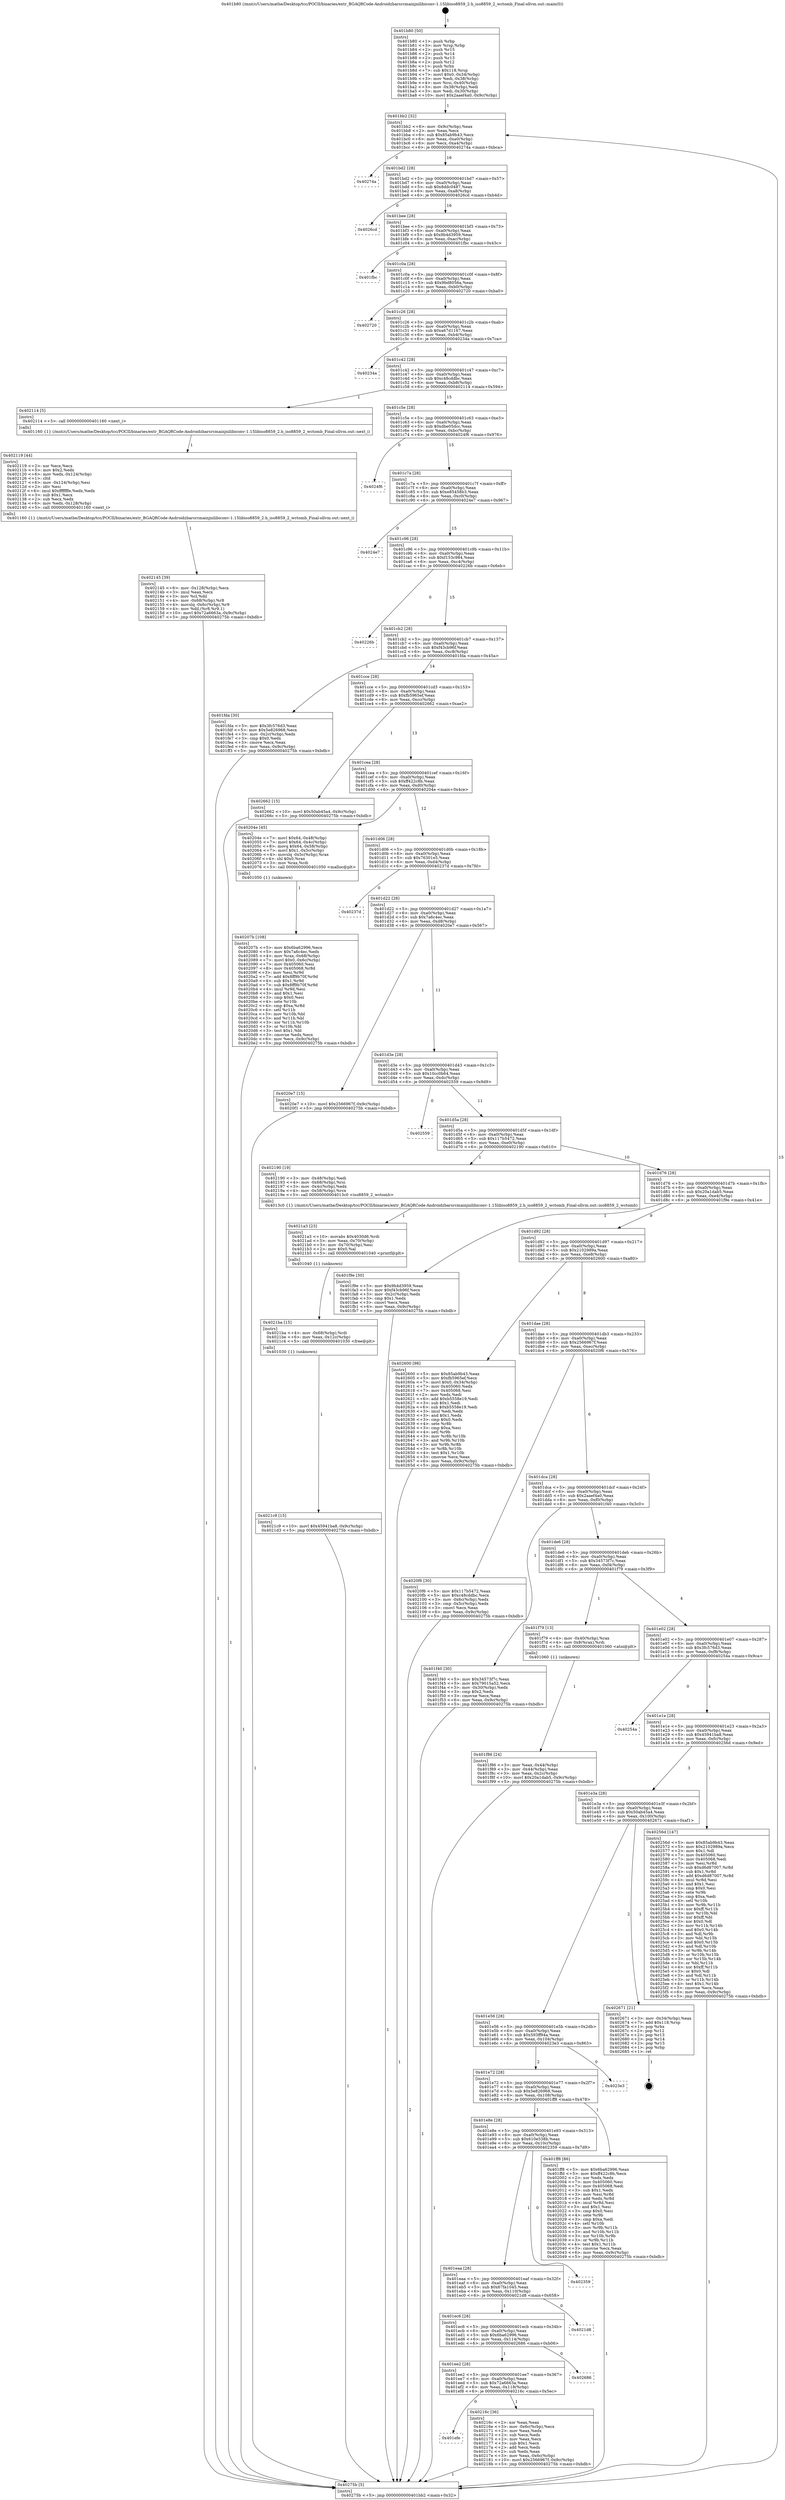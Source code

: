 digraph "0x401b80" {
  label = "0x401b80 (/mnt/c/Users/mathe/Desktop/tcc/POCII/binaries/extr_BGAQRCode-Androidzbarsrcmainjnilibiconv-1.15libiso8859_2.h_iso8859_2_wctomb_Final-ollvm.out::main(0))"
  labelloc = "t"
  node[shape=record]

  Entry [label="",width=0.3,height=0.3,shape=circle,fillcolor=black,style=filled]
  "0x401bb2" [label="{
     0x401bb2 [32]\l
     | [instrs]\l
     &nbsp;&nbsp;0x401bb2 \<+6\>: mov -0x9c(%rbp),%eax\l
     &nbsp;&nbsp;0x401bb8 \<+2\>: mov %eax,%ecx\l
     &nbsp;&nbsp;0x401bba \<+6\>: sub $0x85ab9b43,%ecx\l
     &nbsp;&nbsp;0x401bc0 \<+6\>: mov %eax,-0xa0(%rbp)\l
     &nbsp;&nbsp;0x401bc6 \<+6\>: mov %ecx,-0xa4(%rbp)\l
     &nbsp;&nbsp;0x401bcc \<+6\>: je 000000000040274a \<main+0xbca\>\l
  }"]
  "0x40274a" [label="{
     0x40274a\l
  }", style=dashed]
  "0x401bd2" [label="{
     0x401bd2 [28]\l
     | [instrs]\l
     &nbsp;&nbsp;0x401bd2 \<+5\>: jmp 0000000000401bd7 \<main+0x57\>\l
     &nbsp;&nbsp;0x401bd7 \<+6\>: mov -0xa0(%rbp),%eax\l
     &nbsp;&nbsp;0x401bdd \<+5\>: sub $0x8ddc0487,%eax\l
     &nbsp;&nbsp;0x401be2 \<+6\>: mov %eax,-0xa8(%rbp)\l
     &nbsp;&nbsp;0x401be8 \<+6\>: je 00000000004026cd \<main+0xb4d\>\l
  }"]
  Exit [label="",width=0.3,height=0.3,shape=circle,fillcolor=black,style=filled,peripheries=2]
  "0x4026cd" [label="{
     0x4026cd\l
  }", style=dashed]
  "0x401bee" [label="{
     0x401bee [28]\l
     | [instrs]\l
     &nbsp;&nbsp;0x401bee \<+5\>: jmp 0000000000401bf3 \<main+0x73\>\l
     &nbsp;&nbsp;0x401bf3 \<+6\>: mov -0xa0(%rbp),%eax\l
     &nbsp;&nbsp;0x401bf9 \<+5\>: sub $0x9b4d3959,%eax\l
     &nbsp;&nbsp;0x401bfe \<+6\>: mov %eax,-0xac(%rbp)\l
     &nbsp;&nbsp;0x401c04 \<+6\>: je 0000000000401fbc \<main+0x43c\>\l
  }"]
  "0x4021c9" [label="{
     0x4021c9 [15]\l
     | [instrs]\l
     &nbsp;&nbsp;0x4021c9 \<+10\>: movl $0x45941ba8,-0x9c(%rbp)\l
     &nbsp;&nbsp;0x4021d3 \<+5\>: jmp 000000000040275b \<main+0xbdb\>\l
  }"]
  "0x401fbc" [label="{
     0x401fbc\l
  }", style=dashed]
  "0x401c0a" [label="{
     0x401c0a [28]\l
     | [instrs]\l
     &nbsp;&nbsp;0x401c0a \<+5\>: jmp 0000000000401c0f \<main+0x8f\>\l
     &nbsp;&nbsp;0x401c0f \<+6\>: mov -0xa0(%rbp),%eax\l
     &nbsp;&nbsp;0x401c15 \<+5\>: sub $0x9bd8056a,%eax\l
     &nbsp;&nbsp;0x401c1a \<+6\>: mov %eax,-0xb0(%rbp)\l
     &nbsp;&nbsp;0x401c20 \<+6\>: je 0000000000402720 \<main+0xba0\>\l
  }"]
  "0x4021ba" [label="{
     0x4021ba [15]\l
     | [instrs]\l
     &nbsp;&nbsp;0x4021ba \<+4\>: mov -0x68(%rbp),%rdi\l
     &nbsp;&nbsp;0x4021be \<+6\>: mov %eax,-0x12c(%rbp)\l
     &nbsp;&nbsp;0x4021c4 \<+5\>: call 0000000000401030 \<free@plt\>\l
     | [calls]\l
     &nbsp;&nbsp;0x401030 \{1\} (unknown)\l
  }"]
  "0x402720" [label="{
     0x402720\l
  }", style=dashed]
  "0x401c26" [label="{
     0x401c26 [28]\l
     | [instrs]\l
     &nbsp;&nbsp;0x401c26 \<+5\>: jmp 0000000000401c2b \<main+0xab\>\l
     &nbsp;&nbsp;0x401c2b \<+6\>: mov -0xa0(%rbp),%eax\l
     &nbsp;&nbsp;0x401c31 \<+5\>: sub $0xa67d1167,%eax\l
     &nbsp;&nbsp;0x401c36 \<+6\>: mov %eax,-0xb4(%rbp)\l
     &nbsp;&nbsp;0x401c3c \<+6\>: je 000000000040234a \<main+0x7ca\>\l
  }"]
  "0x4021a3" [label="{
     0x4021a3 [23]\l
     | [instrs]\l
     &nbsp;&nbsp;0x4021a3 \<+10\>: movabs $0x4030d6,%rdi\l
     &nbsp;&nbsp;0x4021ad \<+3\>: mov %eax,-0x70(%rbp)\l
     &nbsp;&nbsp;0x4021b0 \<+3\>: mov -0x70(%rbp),%esi\l
     &nbsp;&nbsp;0x4021b3 \<+2\>: mov $0x0,%al\l
     &nbsp;&nbsp;0x4021b5 \<+5\>: call 0000000000401040 \<printf@plt\>\l
     | [calls]\l
     &nbsp;&nbsp;0x401040 \{1\} (unknown)\l
  }"]
  "0x40234a" [label="{
     0x40234a\l
  }", style=dashed]
  "0x401c42" [label="{
     0x401c42 [28]\l
     | [instrs]\l
     &nbsp;&nbsp;0x401c42 \<+5\>: jmp 0000000000401c47 \<main+0xc7\>\l
     &nbsp;&nbsp;0x401c47 \<+6\>: mov -0xa0(%rbp),%eax\l
     &nbsp;&nbsp;0x401c4d \<+5\>: sub $0xc48cddbc,%eax\l
     &nbsp;&nbsp;0x401c52 \<+6\>: mov %eax,-0xb8(%rbp)\l
     &nbsp;&nbsp;0x401c58 \<+6\>: je 0000000000402114 \<main+0x594\>\l
  }"]
  "0x401efe" [label="{
     0x401efe\l
  }", style=dashed]
  "0x402114" [label="{
     0x402114 [5]\l
     | [instrs]\l
     &nbsp;&nbsp;0x402114 \<+5\>: call 0000000000401160 \<next_i\>\l
     | [calls]\l
     &nbsp;&nbsp;0x401160 \{1\} (/mnt/c/Users/mathe/Desktop/tcc/POCII/binaries/extr_BGAQRCode-Androidzbarsrcmainjnilibiconv-1.15libiso8859_2.h_iso8859_2_wctomb_Final-ollvm.out::next_i)\l
  }"]
  "0x401c5e" [label="{
     0x401c5e [28]\l
     | [instrs]\l
     &nbsp;&nbsp;0x401c5e \<+5\>: jmp 0000000000401c63 \<main+0xe3\>\l
     &nbsp;&nbsp;0x401c63 \<+6\>: mov -0xa0(%rbp),%eax\l
     &nbsp;&nbsp;0x401c69 \<+5\>: sub $0xdbe05dcc,%eax\l
     &nbsp;&nbsp;0x401c6e \<+6\>: mov %eax,-0xbc(%rbp)\l
     &nbsp;&nbsp;0x401c74 \<+6\>: je 00000000004024f6 \<main+0x976\>\l
  }"]
  "0x40216c" [label="{
     0x40216c [36]\l
     | [instrs]\l
     &nbsp;&nbsp;0x40216c \<+2\>: xor %eax,%eax\l
     &nbsp;&nbsp;0x40216e \<+3\>: mov -0x6c(%rbp),%ecx\l
     &nbsp;&nbsp;0x402171 \<+2\>: mov %eax,%edx\l
     &nbsp;&nbsp;0x402173 \<+2\>: sub %ecx,%edx\l
     &nbsp;&nbsp;0x402175 \<+2\>: mov %eax,%ecx\l
     &nbsp;&nbsp;0x402177 \<+3\>: sub $0x1,%ecx\l
     &nbsp;&nbsp;0x40217a \<+2\>: add %ecx,%edx\l
     &nbsp;&nbsp;0x40217c \<+2\>: sub %edx,%eax\l
     &nbsp;&nbsp;0x40217e \<+3\>: mov %eax,-0x6c(%rbp)\l
     &nbsp;&nbsp;0x402181 \<+10\>: movl $0x2566967f,-0x9c(%rbp)\l
     &nbsp;&nbsp;0x40218b \<+5\>: jmp 000000000040275b \<main+0xbdb\>\l
  }"]
  "0x4024f6" [label="{
     0x4024f6\l
  }", style=dashed]
  "0x401c7a" [label="{
     0x401c7a [28]\l
     | [instrs]\l
     &nbsp;&nbsp;0x401c7a \<+5\>: jmp 0000000000401c7f \<main+0xff\>\l
     &nbsp;&nbsp;0x401c7f \<+6\>: mov -0xa0(%rbp),%eax\l
     &nbsp;&nbsp;0x401c85 \<+5\>: sub $0xe85458b3,%eax\l
     &nbsp;&nbsp;0x401c8a \<+6\>: mov %eax,-0xc0(%rbp)\l
     &nbsp;&nbsp;0x401c90 \<+6\>: je 00000000004024e7 \<main+0x967\>\l
  }"]
  "0x401ee2" [label="{
     0x401ee2 [28]\l
     | [instrs]\l
     &nbsp;&nbsp;0x401ee2 \<+5\>: jmp 0000000000401ee7 \<main+0x367\>\l
     &nbsp;&nbsp;0x401ee7 \<+6\>: mov -0xa0(%rbp),%eax\l
     &nbsp;&nbsp;0x401eed \<+5\>: sub $0x72a6663a,%eax\l
     &nbsp;&nbsp;0x401ef2 \<+6\>: mov %eax,-0x118(%rbp)\l
     &nbsp;&nbsp;0x401ef8 \<+6\>: je 000000000040216c \<main+0x5ec\>\l
  }"]
  "0x4024e7" [label="{
     0x4024e7\l
  }", style=dashed]
  "0x401c96" [label="{
     0x401c96 [28]\l
     | [instrs]\l
     &nbsp;&nbsp;0x401c96 \<+5\>: jmp 0000000000401c9b \<main+0x11b\>\l
     &nbsp;&nbsp;0x401c9b \<+6\>: mov -0xa0(%rbp),%eax\l
     &nbsp;&nbsp;0x401ca1 \<+5\>: sub $0xf153c984,%eax\l
     &nbsp;&nbsp;0x401ca6 \<+6\>: mov %eax,-0xc4(%rbp)\l
     &nbsp;&nbsp;0x401cac \<+6\>: je 000000000040226b \<main+0x6eb\>\l
  }"]
  "0x402686" [label="{
     0x402686\l
  }", style=dashed]
  "0x40226b" [label="{
     0x40226b\l
  }", style=dashed]
  "0x401cb2" [label="{
     0x401cb2 [28]\l
     | [instrs]\l
     &nbsp;&nbsp;0x401cb2 \<+5\>: jmp 0000000000401cb7 \<main+0x137\>\l
     &nbsp;&nbsp;0x401cb7 \<+6\>: mov -0xa0(%rbp),%eax\l
     &nbsp;&nbsp;0x401cbd \<+5\>: sub $0xf43cb96f,%eax\l
     &nbsp;&nbsp;0x401cc2 \<+6\>: mov %eax,-0xc8(%rbp)\l
     &nbsp;&nbsp;0x401cc8 \<+6\>: je 0000000000401fda \<main+0x45a\>\l
  }"]
  "0x401ec6" [label="{
     0x401ec6 [28]\l
     | [instrs]\l
     &nbsp;&nbsp;0x401ec6 \<+5\>: jmp 0000000000401ecb \<main+0x34b\>\l
     &nbsp;&nbsp;0x401ecb \<+6\>: mov -0xa0(%rbp),%eax\l
     &nbsp;&nbsp;0x401ed1 \<+5\>: sub $0x6ba62996,%eax\l
     &nbsp;&nbsp;0x401ed6 \<+6\>: mov %eax,-0x114(%rbp)\l
     &nbsp;&nbsp;0x401edc \<+6\>: je 0000000000402686 \<main+0xb06\>\l
  }"]
  "0x401fda" [label="{
     0x401fda [30]\l
     | [instrs]\l
     &nbsp;&nbsp;0x401fda \<+5\>: mov $0x3fc576d3,%eax\l
     &nbsp;&nbsp;0x401fdf \<+5\>: mov $0x5e826968,%ecx\l
     &nbsp;&nbsp;0x401fe4 \<+3\>: mov -0x2c(%rbp),%edx\l
     &nbsp;&nbsp;0x401fe7 \<+3\>: cmp $0x0,%edx\l
     &nbsp;&nbsp;0x401fea \<+3\>: cmove %ecx,%eax\l
     &nbsp;&nbsp;0x401fed \<+6\>: mov %eax,-0x9c(%rbp)\l
     &nbsp;&nbsp;0x401ff3 \<+5\>: jmp 000000000040275b \<main+0xbdb\>\l
  }"]
  "0x401cce" [label="{
     0x401cce [28]\l
     | [instrs]\l
     &nbsp;&nbsp;0x401cce \<+5\>: jmp 0000000000401cd3 \<main+0x153\>\l
     &nbsp;&nbsp;0x401cd3 \<+6\>: mov -0xa0(%rbp),%eax\l
     &nbsp;&nbsp;0x401cd9 \<+5\>: sub $0xfb5965ef,%eax\l
     &nbsp;&nbsp;0x401cde \<+6\>: mov %eax,-0xcc(%rbp)\l
     &nbsp;&nbsp;0x401ce4 \<+6\>: je 0000000000402662 \<main+0xae2\>\l
  }"]
  "0x4021d8" [label="{
     0x4021d8\l
  }", style=dashed]
  "0x402662" [label="{
     0x402662 [15]\l
     | [instrs]\l
     &nbsp;&nbsp;0x402662 \<+10\>: movl $0x50ab45a4,-0x9c(%rbp)\l
     &nbsp;&nbsp;0x40266c \<+5\>: jmp 000000000040275b \<main+0xbdb\>\l
  }"]
  "0x401cea" [label="{
     0x401cea [28]\l
     | [instrs]\l
     &nbsp;&nbsp;0x401cea \<+5\>: jmp 0000000000401cef \<main+0x16f\>\l
     &nbsp;&nbsp;0x401cef \<+6\>: mov -0xa0(%rbp),%eax\l
     &nbsp;&nbsp;0x401cf5 \<+5\>: sub $0xff422c8b,%eax\l
     &nbsp;&nbsp;0x401cfa \<+6\>: mov %eax,-0xd0(%rbp)\l
     &nbsp;&nbsp;0x401d00 \<+6\>: je 000000000040204e \<main+0x4ce\>\l
  }"]
  "0x401eaa" [label="{
     0x401eaa [28]\l
     | [instrs]\l
     &nbsp;&nbsp;0x401eaa \<+5\>: jmp 0000000000401eaf \<main+0x32f\>\l
     &nbsp;&nbsp;0x401eaf \<+6\>: mov -0xa0(%rbp),%eax\l
     &nbsp;&nbsp;0x401eb5 \<+5\>: sub $0x67fa1045,%eax\l
     &nbsp;&nbsp;0x401eba \<+6\>: mov %eax,-0x110(%rbp)\l
     &nbsp;&nbsp;0x401ec0 \<+6\>: je 00000000004021d8 \<main+0x658\>\l
  }"]
  "0x40204e" [label="{
     0x40204e [45]\l
     | [instrs]\l
     &nbsp;&nbsp;0x40204e \<+7\>: movl $0x64,-0x48(%rbp)\l
     &nbsp;&nbsp;0x402055 \<+7\>: movl $0x64,-0x4c(%rbp)\l
     &nbsp;&nbsp;0x40205c \<+8\>: movq $0x64,-0x58(%rbp)\l
     &nbsp;&nbsp;0x402064 \<+7\>: movl $0x1,-0x5c(%rbp)\l
     &nbsp;&nbsp;0x40206b \<+4\>: movslq -0x5c(%rbp),%rax\l
     &nbsp;&nbsp;0x40206f \<+4\>: shl $0x0,%rax\l
     &nbsp;&nbsp;0x402073 \<+3\>: mov %rax,%rdi\l
     &nbsp;&nbsp;0x402076 \<+5\>: call 0000000000401050 \<malloc@plt\>\l
     | [calls]\l
     &nbsp;&nbsp;0x401050 \{1\} (unknown)\l
  }"]
  "0x401d06" [label="{
     0x401d06 [28]\l
     | [instrs]\l
     &nbsp;&nbsp;0x401d06 \<+5\>: jmp 0000000000401d0b \<main+0x18b\>\l
     &nbsp;&nbsp;0x401d0b \<+6\>: mov -0xa0(%rbp),%eax\l
     &nbsp;&nbsp;0x401d11 \<+5\>: sub $0x76301e5,%eax\l
     &nbsp;&nbsp;0x401d16 \<+6\>: mov %eax,-0xd4(%rbp)\l
     &nbsp;&nbsp;0x401d1c \<+6\>: je 000000000040237d \<main+0x7fd\>\l
  }"]
  "0x402359" [label="{
     0x402359\l
  }", style=dashed]
  "0x40237d" [label="{
     0x40237d\l
  }", style=dashed]
  "0x401d22" [label="{
     0x401d22 [28]\l
     | [instrs]\l
     &nbsp;&nbsp;0x401d22 \<+5\>: jmp 0000000000401d27 \<main+0x1a7\>\l
     &nbsp;&nbsp;0x401d27 \<+6\>: mov -0xa0(%rbp),%eax\l
     &nbsp;&nbsp;0x401d2d \<+5\>: sub $0x7a6c4ec,%eax\l
     &nbsp;&nbsp;0x401d32 \<+6\>: mov %eax,-0xd8(%rbp)\l
     &nbsp;&nbsp;0x401d38 \<+6\>: je 00000000004020e7 \<main+0x567\>\l
  }"]
  "0x402145" [label="{
     0x402145 [39]\l
     | [instrs]\l
     &nbsp;&nbsp;0x402145 \<+6\>: mov -0x128(%rbp),%ecx\l
     &nbsp;&nbsp;0x40214b \<+3\>: imul %eax,%ecx\l
     &nbsp;&nbsp;0x40214e \<+3\>: mov %cl,%dil\l
     &nbsp;&nbsp;0x402151 \<+4\>: mov -0x68(%rbp),%r8\l
     &nbsp;&nbsp;0x402155 \<+4\>: movslq -0x6c(%rbp),%r9\l
     &nbsp;&nbsp;0x402159 \<+4\>: mov %dil,(%r8,%r9,1)\l
     &nbsp;&nbsp;0x40215d \<+10\>: movl $0x72a6663a,-0x9c(%rbp)\l
     &nbsp;&nbsp;0x402167 \<+5\>: jmp 000000000040275b \<main+0xbdb\>\l
  }"]
  "0x4020e7" [label="{
     0x4020e7 [15]\l
     | [instrs]\l
     &nbsp;&nbsp;0x4020e7 \<+10\>: movl $0x2566967f,-0x9c(%rbp)\l
     &nbsp;&nbsp;0x4020f1 \<+5\>: jmp 000000000040275b \<main+0xbdb\>\l
  }"]
  "0x401d3e" [label="{
     0x401d3e [28]\l
     | [instrs]\l
     &nbsp;&nbsp;0x401d3e \<+5\>: jmp 0000000000401d43 \<main+0x1c3\>\l
     &nbsp;&nbsp;0x401d43 \<+6\>: mov -0xa0(%rbp),%eax\l
     &nbsp;&nbsp;0x401d49 \<+5\>: sub $0x10cc0b64,%eax\l
     &nbsp;&nbsp;0x401d4e \<+6\>: mov %eax,-0xdc(%rbp)\l
     &nbsp;&nbsp;0x401d54 \<+6\>: je 0000000000402559 \<main+0x9d9\>\l
  }"]
  "0x402119" [label="{
     0x402119 [44]\l
     | [instrs]\l
     &nbsp;&nbsp;0x402119 \<+2\>: xor %ecx,%ecx\l
     &nbsp;&nbsp;0x40211b \<+5\>: mov $0x2,%edx\l
     &nbsp;&nbsp;0x402120 \<+6\>: mov %edx,-0x124(%rbp)\l
     &nbsp;&nbsp;0x402126 \<+1\>: cltd\l
     &nbsp;&nbsp;0x402127 \<+6\>: mov -0x124(%rbp),%esi\l
     &nbsp;&nbsp;0x40212d \<+2\>: idiv %esi\l
     &nbsp;&nbsp;0x40212f \<+6\>: imul $0xfffffffe,%edx,%edx\l
     &nbsp;&nbsp;0x402135 \<+3\>: sub $0x1,%ecx\l
     &nbsp;&nbsp;0x402138 \<+2\>: sub %ecx,%edx\l
     &nbsp;&nbsp;0x40213a \<+6\>: mov %edx,-0x128(%rbp)\l
     &nbsp;&nbsp;0x402140 \<+5\>: call 0000000000401160 \<next_i\>\l
     | [calls]\l
     &nbsp;&nbsp;0x401160 \{1\} (/mnt/c/Users/mathe/Desktop/tcc/POCII/binaries/extr_BGAQRCode-Androidzbarsrcmainjnilibiconv-1.15libiso8859_2.h_iso8859_2_wctomb_Final-ollvm.out::next_i)\l
  }"]
  "0x402559" [label="{
     0x402559\l
  }", style=dashed]
  "0x401d5a" [label="{
     0x401d5a [28]\l
     | [instrs]\l
     &nbsp;&nbsp;0x401d5a \<+5\>: jmp 0000000000401d5f \<main+0x1df\>\l
     &nbsp;&nbsp;0x401d5f \<+6\>: mov -0xa0(%rbp),%eax\l
     &nbsp;&nbsp;0x401d65 \<+5\>: sub $0x117b5472,%eax\l
     &nbsp;&nbsp;0x401d6a \<+6\>: mov %eax,-0xe0(%rbp)\l
     &nbsp;&nbsp;0x401d70 \<+6\>: je 0000000000402190 \<main+0x610\>\l
  }"]
  "0x40207b" [label="{
     0x40207b [108]\l
     | [instrs]\l
     &nbsp;&nbsp;0x40207b \<+5\>: mov $0x6ba62996,%ecx\l
     &nbsp;&nbsp;0x402080 \<+5\>: mov $0x7a6c4ec,%edx\l
     &nbsp;&nbsp;0x402085 \<+4\>: mov %rax,-0x68(%rbp)\l
     &nbsp;&nbsp;0x402089 \<+7\>: movl $0x0,-0x6c(%rbp)\l
     &nbsp;&nbsp;0x402090 \<+7\>: mov 0x405060,%esi\l
     &nbsp;&nbsp;0x402097 \<+8\>: mov 0x405068,%r8d\l
     &nbsp;&nbsp;0x40209f \<+3\>: mov %esi,%r9d\l
     &nbsp;&nbsp;0x4020a2 \<+7\>: add $0x8ff9b70f,%r9d\l
     &nbsp;&nbsp;0x4020a9 \<+4\>: sub $0x1,%r9d\l
     &nbsp;&nbsp;0x4020ad \<+7\>: sub $0x8ff9b70f,%r9d\l
     &nbsp;&nbsp;0x4020b4 \<+4\>: imul %r9d,%esi\l
     &nbsp;&nbsp;0x4020b8 \<+3\>: and $0x1,%esi\l
     &nbsp;&nbsp;0x4020bb \<+3\>: cmp $0x0,%esi\l
     &nbsp;&nbsp;0x4020be \<+4\>: sete %r10b\l
     &nbsp;&nbsp;0x4020c2 \<+4\>: cmp $0xa,%r8d\l
     &nbsp;&nbsp;0x4020c6 \<+4\>: setl %r11b\l
     &nbsp;&nbsp;0x4020ca \<+3\>: mov %r10b,%bl\l
     &nbsp;&nbsp;0x4020cd \<+3\>: and %r11b,%bl\l
     &nbsp;&nbsp;0x4020d0 \<+3\>: xor %r11b,%r10b\l
     &nbsp;&nbsp;0x4020d3 \<+3\>: or %r10b,%bl\l
     &nbsp;&nbsp;0x4020d6 \<+3\>: test $0x1,%bl\l
     &nbsp;&nbsp;0x4020d9 \<+3\>: cmovne %edx,%ecx\l
     &nbsp;&nbsp;0x4020dc \<+6\>: mov %ecx,-0x9c(%rbp)\l
     &nbsp;&nbsp;0x4020e2 \<+5\>: jmp 000000000040275b \<main+0xbdb\>\l
  }"]
  "0x402190" [label="{
     0x402190 [19]\l
     | [instrs]\l
     &nbsp;&nbsp;0x402190 \<+3\>: mov -0x48(%rbp),%edi\l
     &nbsp;&nbsp;0x402193 \<+4\>: mov -0x68(%rbp),%rsi\l
     &nbsp;&nbsp;0x402197 \<+3\>: mov -0x4c(%rbp),%edx\l
     &nbsp;&nbsp;0x40219a \<+4\>: mov -0x58(%rbp),%rcx\l
     &nbsp;&nbsp;0x40219e \<+5\>: call 00000000004013c0 \<iso8859_2_wctomb\>\l
     | [calls]\l
     &nbsp;&nbsp;0x4013c0 \{1\} (/mnt/c/Users/mathe/Desktop/tcc/POCII/binaries/extr_BGAQRCode-Androidzbarsrcmainjnilibiconv-1.15libiso8859_2.h_iso8859_2_wctomb_Final-ollvm.out::iso8859_2_wctomb)\l
  }"]
  "0x401d76" [label="{
     0x401d76 [28]\l
     | [instrs]\l
     &nbsp;&nbsp;0x401d76 \<+5\>: jmp 0000000000401d7b \<main+0x1fb\>\l
     &nbsp;&nbsp;0x401d7b \<+6\>: mov -0xa0(%rbp),%eax\l
     &nbsp;&nbsp;0x401d81 \<+5\>: sub $0x20a1dab5,%eax\l
     &nbsp;&nbsp;0x401d86 \<+6\>: mov %eax,-0xe4(%rbp)\l
     &nbsp;&nbsp;0x401d8c \<+6\>: je 0000000000401f9e \<main+0x41e\>\l
  }"]
  "0x401e8e" [label="{
     0x401e8e [28]\l
     | [instrs]\l
     &nbsp;&nbsp;0x401e8e \<+5\>: jmp 0000000000401e93 \<main+0x313\>\l
     &nbsp;&nbsp;0x401e93 \<+6\>: mov -0xa0(%rbp),%eax\l
     &nbsp;&nbsp;0x401e99 \<+5\>: sub $0x610e538b,%eax\l
     &nbsp;&nbsp;0x401e9e \<+6\>: mov %eax,-0x10c(%rbp)\l
     &nbsp;&nbsp;0x401ea4 \<+6\>: je 0000000000402359 \<main+0x7d9\>\l
  }"]
  "0x401f9e" [label="{
     0x401f9e [30]\l
     | [instrs]\l
     &nbsp;&nbsp;0x401f9e \<+5\>: mov $0x9b4d3959,%eax\l
     &nbsp;&nbsp;0x401fa3 \<+5\>: mov $0xf43cb96f,%ecx\l
     &nbsp;&nbsp;0x401fa8 \<+3\>: mov -0x2c(%rbp),%edx\l
     &nbsp;&nbsp;0x401fab \<+3\>: cmp $0x1,%edx\l
     &nbsp;&nbsp;0x401fae \<+3\>: cmovl %ecx,%eax\l
     &nbsp;&nbsp;0x401fb1 \<+6\>: mov %eax,-0x9c(%rbp)\l
     &nbsp;&nbsp;0x401fb7 \<+5\>: jmp 000000000040275b \<main+0xbdb\>\l
  }"]
  "0x401d92" [label="{
     0x401d92 [28]\l
     | [instrs]\l
     &nbsp;&nbsp;0x401d92 \<+5\>: jmp 0000000000401d97 \<main+0x217\>\l
     &nbsp;&nbsp;0x401d97 \<+6\>: mov -0xa0(%rbp),%eax\l
     &nbsp;&nbsp;0x401d9d \<+5\>: sub $0x2102989a,%eax\l
     &nbsp;&nbsp;0x401da2 \<+6\>: mov %eax,-0xe8(%rbp)\l
     &nbsp;&nbsp;0x401da8 \<+6\>: je 0000000000402600 \<main+0xa80\>\l
  }"]
  "0x401ff8" [label="{
     0x401ff8 [86]\l
     | [instrs]\l
     &nbsp;&nbsp;0x401ff8 \<+5\>: mov $0x6ba62996,%eax\l
     &nbsp;&nbsp;0x401ffd \<+5\>: mov $0xff422c8b,%ecx\l
     &nbsp;&nbsp;0x402002 \<+2\>: xor %edx,%edx\l
     &nbsp;&nbsp;0x402004 \<+7\>: mov 0x405060,%esi\l
     &nbsp;&nbsp;0x40200b \<+7\>: mov 0x405068,%edi\l
     &nbsp;&nbsp;0x402012 \<+3\>: sub $0x1,%edx\l
     &nbsp;&nbsp;0x402015 \<+3\>: mov %esi,%r8d\l
     &nbsp;&nbsp;0x402018 \<+3\>: add %edx,%r8d\l
     &nbsp;&nbsp;0x40201b \<+4\>: imul %r8d,%esi\l
     &nbsp;&nbsp;0x40201f \<+3\>: and $0x1,%esi\l
     &nbsp;&nbsp;0x402022 \<+3\>: cmp $0x0,%esi\l
     &nbsp;&nbsp;0x402025 \<+4\>: sete %r9b\l
     &nbsp;&nbsp;0x402029 \<+3\>: cmp $0xa,%edi\l
     &nbsp;&nbsp;0x40202c \<+4\>: setl %r10b\l
     &nbsp;&nbsp;0x402030 \<+3\>: mov %r9b,%r11b\l
     &nbsp;&nbsp;0x402033 \<+3\>: and %r10b,%r11b\l
     &nbsp;&nbsp;0x402036 \<+3\>: xor %r10b,%r9b\l
     &nbsp;&nbsp;0x402039 \<+3\>: or %r9b,%r11b\l
     &nbsp;&nbsp;0x40203c \<+4\>: test $0x1,%r11b\l
     &nbsp;&nbsp;0x402040 \<+3\>: cmovne %ecx,%eax\l
     &nbsp;&nbsp;0x402043 \<+6\>: mov %eax,-0x9c(%rbp)\l
     &nbsp;&nbsp;0x402049 \<+5\>: jmp 000000000040275b \<main+0xbdb\>\l
  }"]
  "0x402600" [label="{
     0x402600 [98]\l
     | [instrs]\l
     &nbsp;&nbsp;0x402600 \<+5\>: mov $0x85ab9b43,%eax\l
     &nbsp;&nbsp;0x402605 \<+5\>: mov $0xfb5965ef,%ecx\l
     &nbsp;&nbsp;0x40260a \<+7\>: movl $0x0,-0x34(%rbp)\l
     &nbsp;&nbsp;0x402611 \<+7\>: mov 0x405060,%edx\l
     &nbsp;&nbsp;0x402618 \<+7\>: mov 0x405068,%esi\l
     &nbsp;&nbsp;0x40261f \<+2\>: mov %edx,%edi\l
     &nbsp;&nbsp;0x402621 \<+6\>: add $0xb5558e19,%edi\l
     &nbsp;&nbsp;0x402627 \<+3\>: sub $0x1,%edi\l
     &nbsp;&nbsp;0x40262a \<+6\>: sub $0xb5558e19,%edi\l
     &nbsp;&nbsp;0x402630 \<+3\>: imul %edi,%edx\l
     &nbsp;&nbsp;0x402633 \<+3\>: and $0x1,%edx\l
     &nbsp;&nbsp;0x402636 \<+3\>: cmp $0x0,%edx\l
     &nbsp;&nbsp;0x402639 \<+4\>: sete %r8b\l
     &nbsp;&nbsp;0x40263d \<+3\>: cmp $0xa,%esi\l
     &nbsp;&nbsp;0x402640 \<+4\>: setl %r9b\l
     &nbsp;&nbsp;0x402644 \<+3\>: mov %r8b,%r10b\l
     &nbsp;&nbsp;0x402647 \<+3\>: and %r9b,%r10b\l
     &nbsp;&nbsp;0x40264a \<+3\>: xor %r9b,%r8b\l
     &nbsp;&nbsp;0x40264d \<+3\>: or %r8b,%r10b\l
     &nbsp;&nbsp;0x402650 \<+4\>: test $0x1,%r10b\l
     &nbsp;&nbsp;0x402654 \<+3\>: cmovne %ecx,%eax\l
     &nbsp;&nbsp;0x402657 \<+6\>: mov %eax,-0x9c(%rbp)\l
     &nbsp;&nbsp;0x40265d \<+5\>: jmp 000000000040275b \<main+0xbdb\>\l
  }"]
  "0x401dae" [label="{
     0x401dae [28]\l
     | [instrs]\l
     &nbsp;&nbsp;0x401dae \<+5\>: jmp 0000000000401db3 \<main+0x233\>\l
     &nbsp;&nbsp;0x401db3 \<+6\>: mov -0xa0(%rbp),%eax\l
     &nbsp;&nbsp;0x401db9 \<+5\>: sub $0x2566967f,%eax\l
     &nbsp;&nbsp;0x401dbe \<+6\>: mov %eax,-0xec(%rbp)\l
     &nbsp;&nbsp;0x401dc4 \<+6\>: je 00000000004020f6 \<main+0x576\>\l
  }"]
  "0x401e72" [label="{
     0x401e72 [28]\l
     | [instrs]\l
     &nbsp;&nbsp;0x401e72 \<+5\>: jmp 0000000000401e77 \<main+0x2f7\>\l
     &nbsp;&nbsp;0x401e77 \<+6\>: mov -0xa0(%rbp),%eax\l
     &nbsp;&nbsp;0x401e7d \<+5\>: sub $0x5e826968,%eax\l
     &nbsp;&nbsp;0x401e82 \<+6\>: mov %eax,-0x108(%rbp)\l
     &nbsp;&nbsp;0x401e88 \<+6\>: je 0000000000401ff8 \<main+0x478\>\l
  }"]
  "0x4020f6" [label="{
     0x4020f6 [30]\l
     | [instrs]\l
     &nbsp;&nbsp;0x4020f6 \<+5\>: mov $0x117b5472,%eax\l
     &nbsp;&nbsp;0x4020fb \<+5\>: mov $0xc48cddbc,%ecx\l
     &nbsp;&nbsp;0x402100 \<+3\>: mov -0x6c(%rbp),%edx\l
     &nbsp;&nbsp;0x402103 \<+3\>: cmp -0x5c(%rbp),%edx\l
     &nbsp;&nbsp;0x402106 \<+3\>: cmovl %ecx,%eax\l
     &nbsp;&nbsp;0x402109 \<+6\>: mov %eax,-0x9c(%rbp)\l
     &nbsp;&nbsp;0x40210f \<+5\>: jmp 000000000040275b \<main+0xbdb\>\l
  }"]
  "0x401dca" [label="{
     0x401dca [28]\l
     | [instrs]\l
     &nbsp;&nbsp;0x401dca \<+5\>: jmp 0000000000401dcf \<main+0x24f\>\l
     &nbsp;&nbsp;0x401dcf \<+6\>: mov -0xa0(%rbp),%eax\l
     &nbsp;&nbsp;0x401dd5 \<+5\>: sub $0x2aaef4a0,%eax\l
     &nbsp;&nbsp;0x401dda \<+6\>: mov %eax,-0xf0(%rbp)\l
     &nbsp;&nbsp;0x401de0 \<+6\>: je 0000000000401f40 \<main+0x3c0\>\l
  }"]
  "0x4023e3" [label="{
     0x4023e3\l
  }", style=dashed]
  "0x401f40" [label="{
     0x401f40 [30]\l
     | [instrs]\l
     &nbsp;&nbsp;0x401f40 \<+5\>: mov $0x34573f7c,%eax\l
     &nbsp;&nbsp;0x401f45 \<+5\>: mov $0x79015a52,%ecx\l
     &nbsp;&nbsp;0x401f4a \<+3\>: mov -0x30(%rbp),%edx\l
     &nbsp;&nbsp;0x401f4d \<+3\>: cmp $0x2,%edx\l
     &nbsp;&nbsp;0x401f50 \<+3\>: cmovne %ecx,%eax\l
     &nbsp;&nbsp;0x401f53 \<+6\>: mov %eax,-0x9c(%rbp)\l
     &nbsp;&nbsp;0x401f59 \<+5\>: jmp 000000000040275b \<main+0xbdb\>\l
  }"]
  "0x401de6" [label="{
     0x401de6 [28]\l
     | [instrs]\l
     &nbsp;&nbsp;0x401de6 \<+5\>: jmp 0000000000401deb \<main+0x26b\>\l
     &nbsp;&nbsp;0x401deb \<+6\>: mov -0xa0(%rbp),%eax\l
     &nbsp;&nbsp;0x401df1 \<+5\>: sub $0x34573f7c,%eax\l
     &nbsp;&nbsp;0x401df6 \<+6\>: mov %eax,-0xf4(%rbp)\l
     &nbsp;&nbsp;0x401dfc \<+6\>: je 0000000000401f79 \<main+0x3f9\>\l
  }"]
  "0x40275b" [label="{
     0x40275b [5]\l
     | [instrs]\l
     &nbsp;&nbsp;0x40275b \<+5\>: jmp 0000000000401bb2 \<main+0x32\>\l
  }"]
  "0x401b80" [label="{
     0x401b80 [50]\l
     | [instrs]\l
     &nbsp;&nbsp;0x401b80 \<+1\>: push %rbp\l
     &nbsp;&nbsp;0x401b81 \<+3\>: mov %rsp,%rbp\l
     &nbsp;&nbsp;0x401b84 \<+2\>: push %r15\l
     &nbsp;&nbsp;0x401b86 \<+2\>: push %r14\l
     &nbsp;&nbsp;0x401b88 \<+2\>: push %r13\l
     &nbsp;&nbsp;0x401b8a \<+2\>: push %r12\l
     &nbsp;&nbsp;0x401b8c \<+1\>: push %rbx\l
     &nbsp;&nbsp;0x401b8d \<+7\>: sub $0x118,%rsp\l
     &nbsp;&nbsp;0x401b94 \<+7\>: movl $0x0,-0x34(%rbp)\l
     &nbsp;&nbsp;0x401b9b \<+3\>: mov %edi,-0x38(%rbp)\l
     &nbsp;&nbsp;0x401b9e \<+4\>: mov %rsi,-0x40(%rbp)\l
     &nbsp;&nbsp;0x401ba2 \<+3\>: mov -0x38(%rbp),%edi\l
     &nbsp;&nbsp;0x401ba5 \<+3\>: mov %edi,-0x30(%rbp)\l
     &nbsp;&nbsp;0x401ba8 \<+10\>: movl $0x2aaef4a0,-0x9c(%rbp)\l
  }"]
  "0x401e56" [label="{
     0x401e56 [28]\l
     | [instrs]\l
     &nbsp;&nbsp;0x401e56 \<+5\>: jmp 0000000000401e5b \<main+0x2db\>\l
     &nbsp;&nbsp;0x401e5b \<+6\>: mov -0xa0(%rbp),%eax\l
     &nbsp;&nbsp;0x401e61 \<+5\>: sub $0x593ff94a,%eax\l
     &nbsp;&nbsp;0x401e66 \<+6\>: mov %eax,-0x104(%rbp)\l
     &nbsp;&nbsp;0x401e6c \<+6\>: je 00000000004023e3 \<main+0x863\>\l
  }"]
  "0x401f79" [label="{
     0x401f79 [13]\l
     | [instrs]\l
     &nbsp;&nbsp;0x401f79 \<+4\>: mov -0x40(%rbp),%rax\l
     &nbsp;&nbsp;0x401f7d \<+4\>: mov 0x8(%rax),%rdi\l
     &nbsp;&nbsp;0x401f81 \<+5\>: call 0000000000401060 \<atoi@plt\>\l
     | [calls]\l
     &nbsp;&nbsp;0x401060 \{1\} (unknown)\l
  }"]
  "0x401e02" [label="{
     0x401e02 [28]\l
     | [instrs]\l
     &nbsp;&nbsp;0x401e02 \<+5\>: jmp 0000000000401e07 \<main+0x287\>\l
     &nbsp;&nbsp;0x401e07 \<+6\>: mov -0xa0(%rbp),%eax\l
     &nbsp;&nbsp;0x401e0d \<+5\>: sub $0x3fc576d3,%eax\l
     &nbsp;&nbsp;0x401e12 \<+6\>: mov %eax,-0xf8(%rbp)\l
     &nbsp;&nbsp;0x401e18 \<+6\>: je 000000000040254a \<main+0x9ca\>\l
  }"]
  "0x401f86" [label="{
     0x401f86 [24]\l
     | [instrs]\l
     &nbsp;&nbsp;0x401f86 \<+3\>: mov %eax,-0x44(%rbp)\l
     &nbsp;&nbsp;0x401f89 \<+3\>: mov -0x44(%rbp),%eax\l
     &nbsp;&nbsp;0x401f8c \<+3\>: mov %eax,-0x2c(%rbp)\l
     &nbsp;&nbsp;0x401f8f \<+10\>: movl $0x20a1dab5,-0x9c(%rbp)\l
     &nbsp;&nbsp;0x401f99 \<+5\>: jmp 000000000040275b \<main+0xbdb\>\l
  }"]
  "0x402671" [label="{
     0x402671 [21]\l
     | [instrs]\l
     &nbsp;&nbsp;0x402671 \<+3\>: mov -0x34(%rbp),%eax\l
     &nbsp;&nbsp;0x402674 \<+7\>: add $0x118,%rsp\l
     &nbsp;&nbsp;0x40267b \<+1\>: pop %rbx\l
     &nbsp;&nbsp;0x40267c \<+2\>: pop %r12\l
     &nbsp;&nbsp;0x40267e \<+2\>: pop %r13\l
     &nbsp;&nbsp;0x402680 \<+2\>: pop %r14\l
     &nbsp;&nbsp;0x402682 \<+2\>: pop %r15\l
     &nbsp;&nbsp;0x402684 \<+1\>: pop %rbp\l
     &nbsp;&nbsp;0x402685 \<+1\>: ret\l
  }"]
  "0x40254a" [label="{
     0x40254a\l
  }", style=dashed]
  "0x401e1e" [label="{
     0x401e1e [28]\l
     | [instrs]\l
     &nbsp;&nbsp;0x401e1e \<+5\>: jmp 0000000000401e23 \<main+0x2a3\>\l
     &nbsp;&nbsp;0x401e23 \<+6\>: mov -0xa0(%rbp),%eax\l
     &nbsp;&nbsp;0x401e29 \<+5\>: sub $0x45941ba8,%eax\l
     &nbsp;&nbsp;0x401e2e \<+6\>: mov %eax,-0xfc(%rbp)\l
     &nbsp;&nbsp;0x401e34 \<+6\>: je 000000000040256d \<main+0x9ed\>\l
  }"]
  "0x401e3a" [label="{
     0x401e3a [28]\l
     | [instrs]\l
     &nbsp;&nbsp;0x401e3a \<+5\>: jmp 0000000000401e3f \<main+0x2bf\>\l
     &nbsp;&nbsp;0x401e3f \<+6\>: mov -0xa0(%rbp),%eax\l
     &nbsp;&nbsp;0x401e45 \<+5\>: sub $0x50ab45a4,%eax\l
     &nbsp;&nbsp;0x401e4a \<+6\>: mov %eax,-0x100(%rbp)\l
     &nbsp;&nbsp;0x401e50 \<+6\>: je 0000000000402671 \<main+0xaf1\>\l
  }"]
  "0x40256d" [label="{
     0x40256d [147]\l
     | [instrs]\l
     &nbsp;&nbsp;0x40256d \<+5\>: mov $0x85ab9b43,%eax\l
     &nbsp;&nbsp;0x402572 \<+5\>: mov $0x2102989a,%ecx\l
     &nbsp;&nbsp;0x402577 \<+2\>: mov $0x1,%dl\l
     &nbsp;&nbsp;0x402579 \<+7\>: mov 0x405060,%esi\l
     &nbsp;&nbsp;0x402580 \<+7\>: mov 0x405068,%edi\l
     &nbsp;&nbsp;0x402587 \<+3\>: mov %esi,%r8d\l
     &nbsp;&nbsp;0x40258a \<+7\>: sub $0xd6d87007,%r8d\l
     &nbsp;&nbsp;0x402591 \<+4\>: sub $0x1,%r8d\l
     &nbsp;&nbsp;0x402595 \<+7\>: add $0xd6d87007,%r8d\l
     &nbsp;&nbsp;0x40259c \<+4\>: imul %r8d,%esi\l
     &nbsp;&nbsp;0x4025a0 \<+3\>: and $0x1,%esi\l
     &nbsp;&nbsp;0x4025a3 \<+3\>: cmp $0x0,%esi\l
     &nbsp;&nbsp;0x4025a6 \<+4\>: sete %r9b\l
     &nbsp;&nbsp;0x4025aa \<+3\>: cmp $0xa,%edi\l
     &nbsp;&nbsp;0x4025ad \<+4\>: setl %r10b\l
     &nbsp;&nbsp;0x4025b1 \<+3\>: mov %r9b,%r11b\l
     &nbsp;&nbsp;0x4025b4 \<+4\>: xor $0xff,%r11b\l
     &nbsp;&nbsp;0x4025b8 \<+3\>: mov %r10b,%bl\l
     &nbsp;&nbsp;0x4025bb \<+3\>: xor $0xff,%bl\l
     &nbsp;&nbsp;0x4025be \<+3\>: xor $0x0,%dl\l
     &nbsp;&nbsp;0x4025c1 \<+3\>: mov %r11b,%r14b\l
     &nbsp;&nbsp;0x4025c4 \<+4\>: and $0x0,%r14b\l
     &nbsp;&nbsp;0x4025c8 \<+3\>: and %dl,%r9b\l
     &nbsp;&nbsp;0x4025cb \<+3\>: mov %bl,%r15b\l
     &nbsp;&nbsp;0x4025ce \<+4\>: and $0x0,%r15b\l
     &nbsp;&nbsp;0x4025d2 \<+3\>: and %dl,%r10b\l
     &nbsp;&nbsp;0x4025d5 \<+3\>: or %r9b,%r14b\l
     &nbsp;&nbsp;0x4025d8 \<+3\>: or %r10b,%r15b\l
     &nbsp;&nbsp;0x4025db \<+3\>: xor %r15b,%r14b\l
     &nbsp;&nbsp;0x4025de \<+3\>: or %bl,%r11b\l
     &nbsp;&nbsp;0x4025e1 \<+4\>: xor $0xff,%r11b\l
     &nbsp;&nbsp;0x4025e5 \<+3\>: or $0x0,%dl\l
     &nbsp;&nbsp;0x4025e8 \<+3\>: and %dl,%r11b\l
     &nbsp;&nbsp;0x4025eb \<+3\>: or %r11b,%r14b\l
     &nbsp;&nbsp;0x4025ee \<+4\>: test $0x1,%r14b\l
     &nbsp;&nbsp;0x4025f2 \<+3\>: cmovne %ecx,%eax\l
     &nbsp;&nbsp;0x4025f5 \<+6\>: mov %eax,-0x9c(%rbp)\l
     &nbsp;&nbsp;0x4025fb \<+5\>: jmp 000000000040275b \<main+0xbdb\>\l
  }"]
  Entry -> "0x401b80" [label=" 1"]
  "0x401bb2" -> "0x40274a" [label=" 0"]
  "0x401bb2" -> "0x401bd2" [label=" 16"]
  "0x402671" -> Exit [label=" 1"]
  "0x401bd2" -> "0x4026cd" [label=" 0"]
  "0x401bd2" -> "0x401bee" [label=" 16"]
  "0x402662" -> "0x40275b" [label=" 1"]
  "0x401bee" -> "0x401fbc" [label=" 0"]
  "0x401bee" -> "0x401c0a" [label=" 16"]
  "0x402600" -> "0x40275b" [label=" 1"]
  "0x401c0a" -> "0x402720" [label=" 0"]
  "0x401c0a" -> "0x401c26" [label=" 16"]
  "0x40256d" -> "0x40275b" [label=" 1"]
  "0x401c26" -> "0x40234a" [label=" 0"]
  "0x401c26" -> "0x401c42" [label=" 16"]
  "0x4021c9" -> "0x40275b" [label=" 1"]
  "0x401c42" -> "0x402114" [label=" 1"]
  "0x401c42" -> "0x401c5e" [label=" 15"]
  "0x4021ba" -> "0x4021c9" [label=" 1"]
  "0x401c5e" -> "0x4024f6" [label=" 0"]
  "0x401c5e" -> "0x401c7a" [label=" 15"]
  "0x4021a3" -> "0x4021ba" [label=" 1"]
  "0x401c7a" -> "0x4024e7" [label=" 0"]
  "0x401c7a" -> "0x401c96" [label=" 15"]
  "0x40216c" -> "0x40275b" [label=" 1"]
  "0x401c96" -> "0x40226b" [label=" 0"]
  "0x401c96" -> "0x401cb2" [label=" 15"]
  "0x401ee2" -> "0x401efe" [label=" 0"]
  "0x401cb2" -> "0x401fda" [label=" 1"]
  "0x401cb2" -> "0x401cce" [label=" 14"]
  "0x402190" -> "0x4021a3" [label=" 1"]
  "0x401cce" -> "0x402662" [label=" 1"]
  "0x401cce" -> "0x401cea" [label=" 13"]
  "0x401ec6" -> "0x401ee2" [label=" 1"]
  "0x401cea" -> "0x40204e" [label=" 1"]
  "0x401cea" -> "0x401d06" [label=" 12"]
  "0x401ee2" -> "0x40216c" [label=" 1"]
  "0x401d06" -> "0x40237d" [label=" 0"]
  "0x401d06" -> "0x401d22" [label=" 12"]
  "0x401eaa" -> "0x401ec6" [label=" 1"]
  "0x401d22" -> "0x4020e7" [label=" 1"]
  "0x401d22" -> "0x401d3e" [label=" 11"]
  "0x401ec6" -> "0x402686" [label=" 0"]
  "0x401d3e" -> "0x402559" [label=" 0"]
  "0x401d3e" -> "0x401d5a" [label=" 11"]
  "0x401e8e" -> "0x401eaa" [label=" 1"]
  "0x401d5a" -> "0x402190" [label=" 1"]
  "0x401d5a" -> "0x401d76" [label=" 10"]
  "0x401e8e" -> "0x402359" [label=" 0"]
  "0x401d76" -> "0x401f9e" [label=" 1"]
  "0x401d76" -> "0x401d92" [label=" 9"]
  "0x401eaa" -> "0x4021d8" [label=" 0"]
  "0x401d92" -> "0x402600" [label=" 1"]
  "0x401d92" -> "0x401dae" [label=" 8"]
  "0x402145" -> "0x40275b" [label=" 1"]
  "0x401dae" -> "0x4020f6" [label=" 2"]
  "0x401dae" -> "0x401dca" [label=" 6"]
  "0x402114" -> "0x402119" [label=" 1"]
  "0x401dca" -> "0x401f40" [label=" 1"]
  "0x401dca" -> "0x401de6" [label=" 5"]
  "0x401f40" -> "0x40275b" [label=" 1"]
  "0x401b80" -> "0x401bb2" [label=" 1"]
  "0x40275b" -> "0x401bb2" [label=" 15"]
  "0x4020f6" -> "0x40275b" [label=" 2"]
  "0x401de6" -> "0x401f79" [label=" 1"]
  "0x401de6" -> "0x401e02" [label=" 4"]
  "0x401f79" -> "0x401f86" [label=" 1"]
  "0x401f86" -> "0x40275b" [label=" 1"]
  "0x401f9e" -> "0x40275b" [label=" 1"]
  "0x401fda" -> "0x40275b" [label=" 1"]
  "0x40207b" -> "0x40275b" [label=" 1"]
  "0x401e02" -> "0x40254a" [label=" 0"]
  "0x401e02" -> "0x401e1e" [label=" 4"]
  "0x40204e" -> "0x40207b" [label=" 1"]
  "0x401e1e" -> "0x40256d" [label=" 1"]
  "0x401e1e" -> "0x401e3a" [label=" 3"]
  "0x401ff8" -> "0x40275b" [label=" 1"]
  "0x401e3a" -> "0x402671" [label=" 1"]
  "0x401e3a" -> "0x401e56" [label=" 2"]
  "0x4020e7" -> "0x40275b" [label=" 1"]
  "0x401e56" -> "0x4023e3" [label=" 0"]
  "0x401e56" -> "0x401e72" [label=" 2"]
  "0x402119" -> "0x402145" [label=" 1"]
  "0x401e72" -> "0x401ff8" [label=" 1"]
  "0x401e72" -> "0x401e8e" [label=" 1"]
}
